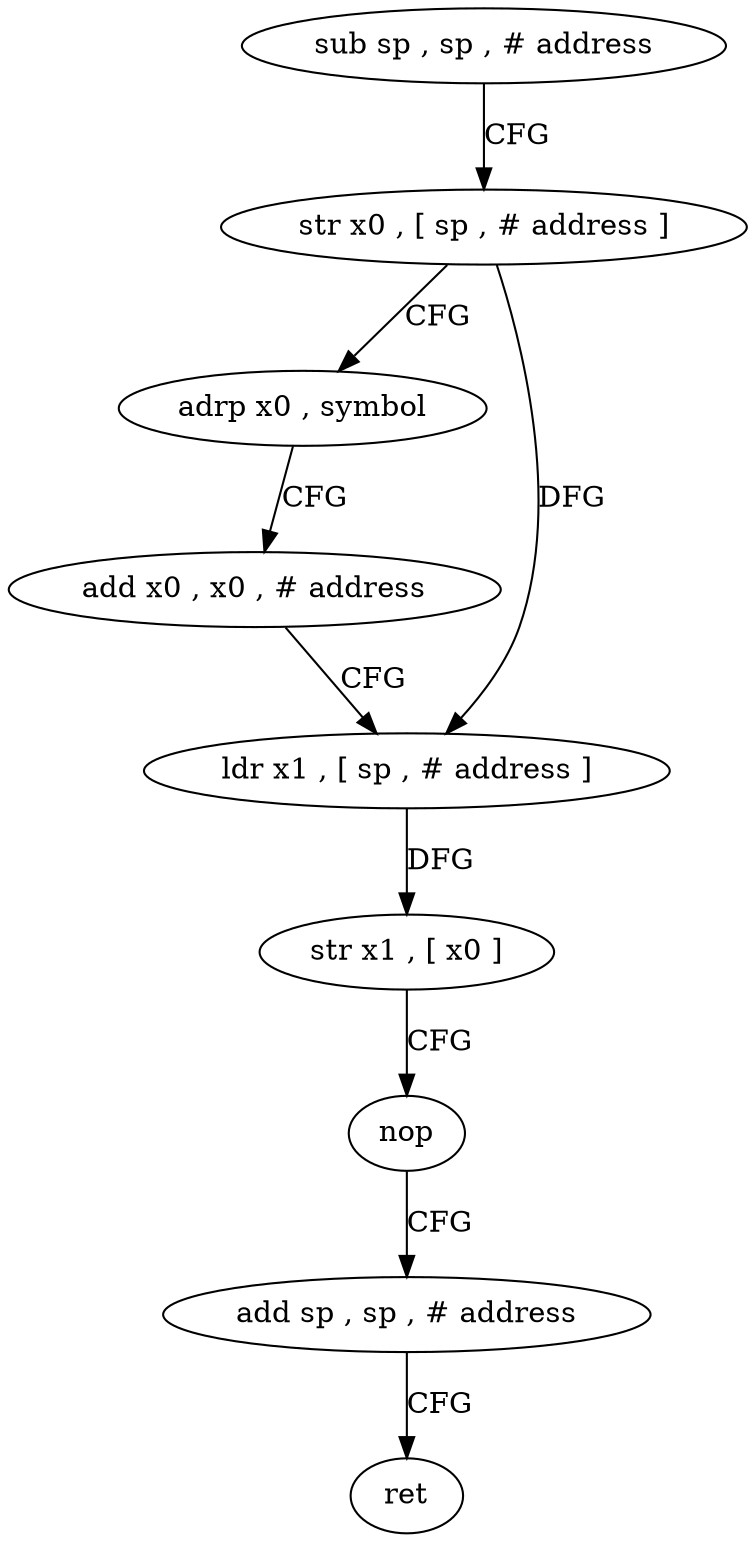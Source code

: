 digraph "func" {
"4202160" [label = "sub sp , sp , # address" ]
"4202164" [label = "str x0 , [ sp , # address ]" ]
"4202168" [label = "adrp x0 , symbol" ]
"4202172" [label = "add x0 , x0 , # address" ]
"4202176" [label = "ldr x1 , [ sp , # address ]" ]
"4202180" [label = "str x1 , [ x0 ]" ]
"4202184" [label = "nop" ]
"4202188" [label = "add sp , sp , # address" ]
"4202192" [label = "ret" ]
"4202160" -> "4202164" [ label = "CFG" ]
"4202164" -> "4202168" [ label = "CFG" ]
"4202164" -> "4202176" [ label = "DFG" ]
"4202168" -> "4202172" [ label = "CFG" ]
"4202172" -> "4202176" [ label = "CFG" ]
"4202176" -> "4202180" [ label = "DFG" ]
"4202180" -> "4202184" [ label = "CFG" ]
"4202184" -> "4202188" [ label = "CFG" ]
"4202188" -> "4202192" [ label = "CFG" ]
}
